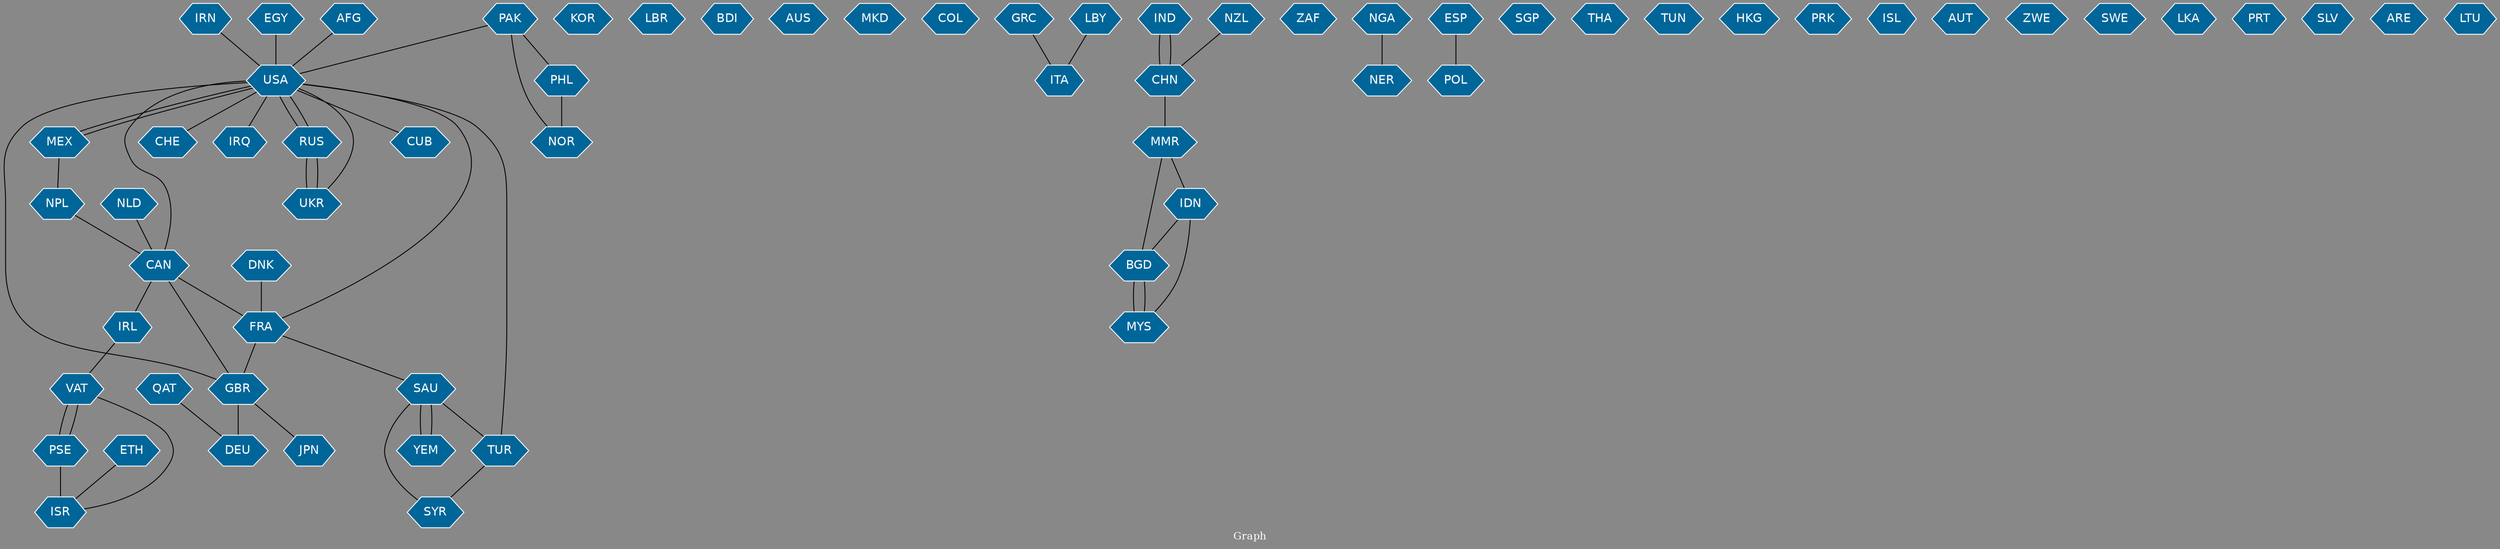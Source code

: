// Countries together in item graph
graph {
	graph [bgcolor="#888888" fontcolor=white fontsize=12 label="Graph" outputorder=edgesfirst overlap=prism]
	node [color=white fillcolor="#006699" fontcolor=white fontname=Helvetica shape=hexagon style=filled]
	edge [arrowhead=open color=black fontcolor=white fontname=Courier fontsize=12]
		PAK [label=PAK]
		GBR [label=GBR]
		CHE [label=CHE]
		IRQ [label=IRQ]
		CAN [label=CAN]
		MEX [label=MEX]
		USA [label=USA]
		KOR [label=KOR]
		LBR [label=LBR]
		JPN [label=JPN]
		BDI [label=BDI]
		NPL [label=NPL]
		AUS [label=AUS]
		MKD [label=MKD]
		EGY [label=EGY]
		COL [label=COL]
		GRC [label=GRC]
		ITA [label=ITA]
		YEM [label=YEM]
		DEU [label=DEU]
		IND [label=IND]
		PSE [label=PSE]
		ISR [label=ISR]
		PHL [label=PHL]
		ZAF [label=ZAF]
		AFG [label=AFG]
		VAT [label=VAT]
		NOR [label=NOR]
		MYS [label=MYS]
		BGD [label=BGD]
		MMR [label=MMR]
		NGA [label=NGA]
		LBY [label=LBY]
		RUS [label=RUS]
		FRA [label=FRA]
		CHN [label=CHN]
		SYR [label=SYR]
		ESP [label=ESP]
		POL [label=POL]
		UKR [label=UKR]
		SGP [label=SGP]
		NER [label=NER]
		IDN [label=IDN]
		THA [label=THA]
		SAU [label=SAU]
		CUB [label=CUB]
		TUN [label=TUN]
		HKG [label=HKG]
		PRK [label=PRK]
		IRL [label=IRL]
		TUR [label=TUR]
		ISL [label=ISL]
		AUT [label=AUT]
		DNK [label=DNK]
		NZL [label=NZL]
		ZWE [label=ZWE]
		SWE [label=SWE]
		NLD [label=NLD]
		LKA [label=LKA]
		PRT [label=PRT]
		SLV [label=SLV]
		ARE [label=ARE]
		ETH [label=ETH]
		QAT [label=QAT]
		IRN [label=IRN]
		LTU [label=LTU]
			GBR -- DEU [weight=2]
			GRC -- ITA [weight=1]
			IDN -- MYS [weight=1]
			TUR -- SYR [weight=1]
			FRA -- USA [weight=1]
			UKR -- RUS [weight=2]
			IRN -- USA [weight=1]
			FRA -- GBR [weight=1]
			PAK -- USA [weight=1]
			IRL -- VAT [weight=1]
			PAK -- PHL [weight=1]
			EGY -- USA [weight=1]
			PAK -- NOR [weight=1]
			CAN -- USA [weight=1]
			SAU -- YEM [weight=2]
			RUS -- USA [weight=1]
			USA -- CHE [weight=2]
			BGD -- MYS [weight=1]
			CAN -- GBR [weight=1]
			NLD -- CAN [weight=1]
			MMR -- BGD [weight=1]
			CHN -- IND [weight=1]
			MEX -- NPL [weight=2]
			PHL -- NOR [weight=1]
			ISR -- VAT [weight=1]
			CHN -- MMR [weight=1]
			AFG -- USA [weight=1]
			MEX -- USA [weight=1]
			USA -- IRQ [weight=1]
			USA -- TUR [weight=1]
			VAT -- PSE [weight=1]
			USA -- MEX [weight=1]
			IDN -- BGD [weight=1]
			QAT -- DEU [weight=1]
			PSE -- VAT [weight=1]
			FRA -- SAU [weight=1]
			CAN -- FRA [weight=1]
			USA -- CUB [weight=1]
			UKR -- USA [weight=1]
			IND -- CHN [weight=1]
			USA -- RUS [weight=1]
			SAU -- TUR [weight=1]
			ETH -- ISR [weight=1]
			PSE -- ISR [weight=3]
			NGA -- NER [weight=1]
			DNK -- FRA [weight=1]
			MMR -- IDN [weight=1]
			NPL -- CAN [weight=1]
			CAN -- IRL [weight=1]
			MYS -- BGD [weight=2]
			RUS -- UKR [weight=1]
			NZL -- CHN [weight=1]
			ESP -- POL [weight=1]
			USA -- GBR [weight=1]
			SAU -- SYR [weight=1]
			YEM -- SAU [weight=1]
			LBY -- ITA [weight=1]
			GBR -- JPN [weight=1]
}